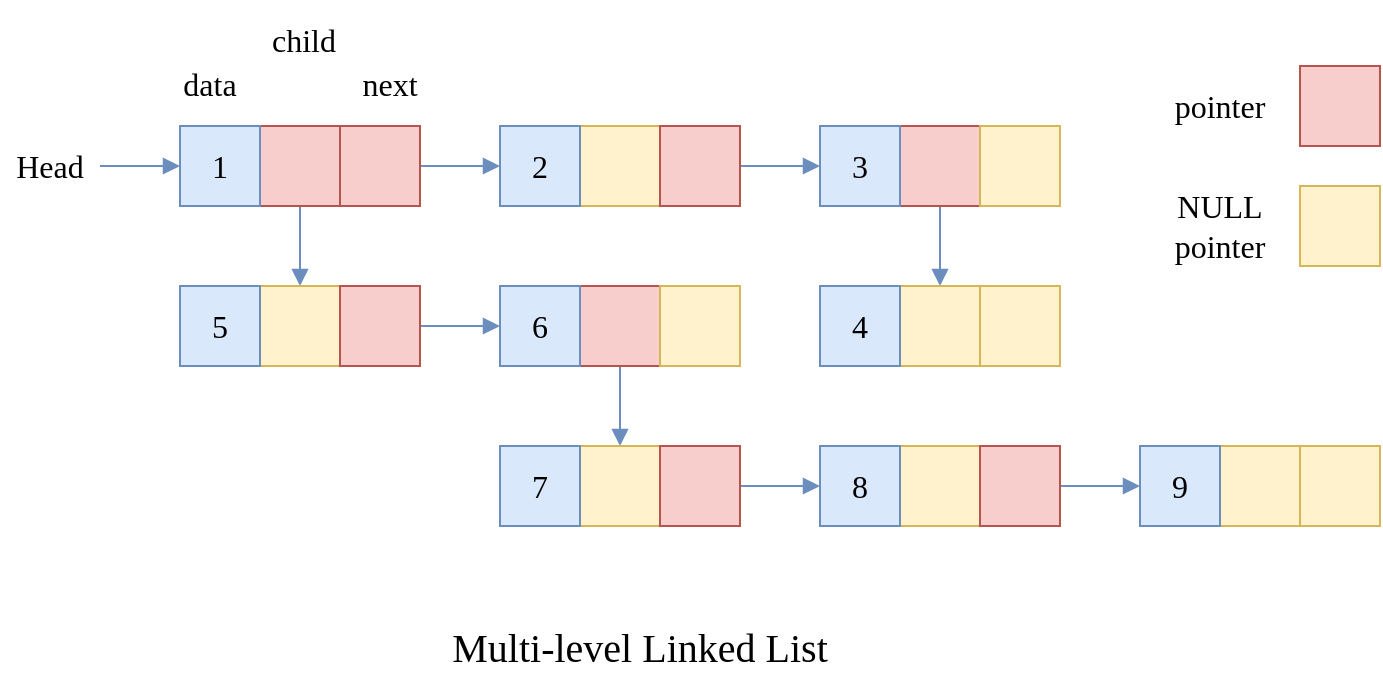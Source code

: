 <mxfile version="24.2.5" type="device">
  <diagram name="Page-1" id="G8ZvJWXJsHYqm7BaVf0D">
    <mxGraphModel dx="1420" dy="821" grid="1" gridSize="10" guides="1" tooltips="1" connect="1" arrows="1" fold="1" page="1" pageScale="1" pageWidth="850" pageHeight="1100" math="0" shadow="0">
      <root>
        <mxCell id="0" />
        <mxCell id="1" parent="0" />
        <mxCell id="Y1ht0l0qpF1LJEd9NI-s-20" value="child" style="text;html=1;align=center;verticalAlign=middle;whiteSpace=wrap;rounded=0;fontFamily=Ubuntu;fontSize=16;fontStyle=0;" parent="1" vertex="1">
          <mxGeometry x="317" y="177" width="50" height="40" as="geometry" />
        </mxCell>
        <mxCell id="6nbiD8FfBm9z2fzWC2GB-10" value="Multi-level Linked List" style="text;html=1;align=center;verticalAlign=middle;whiteSpace=wrap;rounded=0;fontFamily=Ubuntu;fontSize=20;fontStyle=0;" parent="1" vertex="1">
          <mxGeometry x="400" y="480" width="220" height="40" as="geometry" />
        </mxCell>
        <mxCell id="0Mc5ShmmSgY_8YMRMMed-91" style="edgeStyle=orthogonalEdgeStyle;rounded=1;orthogonalLoop=1;jettySize=auto;html=1;entryX=0.5;entryY=0;entryDx=0;entryDy=0;shadow=0;strokeColor=#6c8ebf;strokeWidth=1;fontFamily=Ubuntu;fontSize=14;fontStyle=0;endArrow=block;endFill=1;fillColor=#dae8fc;" parent="1" source="0Mc5ShmmSgY_8YMRMMed-43" target="0Mc5ShmmSgY_8YMRMMed-85" edge="1">
          <mxGeometry relative="1" as="geometry" />
        </mxCell>
        <mxCell id="0Mc5ShmmSgY_8YMRMMed-43" value="" style="rounded=0;whiteSpace=wrap;html=1;shadow=0;strokeColor=#b85450;strokeWidth=1;fontFamily=Ubuntu;fontSize=16;fontStyle=0;fillColor=#f8cecc;" parent="1" vertex="1">
          <mxGeometry x="320" y="240" width="40" height="40" as="geometry" />
        </mxCell>
        <mxCell id="0Mc5ShmmSgY_8YMRMMed-52" value="1" style="rounded=0;whiteSpace=wrap;html=1;shadow=0;strokeColor=#6c8ebf;strokeWidth=1;fontFamily=Ubuntu;fontSize=16;fontStyle=0;fillColor=#dae8fc;" parent="1" vertex="1">
          <mxGeometry x="280" y="240" width="40" height="40" as="geometry" />
        </mxCell>
        <mxCell id="0Mc5ShmmSgY_8YMRMMed-92" style="edgeStyle=orthogonalEdgeStyle;rounded=1;orthogonalLoop=1;jettySize=auto;html=1;entryX=0;entryY=0.5;entryDx=0;entryDy=0;shadow=0;strokeColor=#6c8ebf;strokeWidth=1;fontFamily=Ubuntu;fontSize=14;fontStyle=0;endArrow=block;endFill=1;fillColor=#dae8fc;" parent="1" source="0Mc5ShmmSgY_8YMRMMed-72" target="0Mc5ShmmSgY_8YMRMMed-75" edge="1">
          <mxGeometry relative="1" as="geometry" />
        </mxCell>
        <mxCell id="0Mc5ShmmSgY_8YMRMMed-72" value="" style="rounded=0;whiteSpace=wrap;html=1;shadow=0;strokeColor=#b85450;strokeWidth=1;fontFamily=Ubuntu;fontSize=16;fontStyle=0;fillColor=#f8cecc;" parent="1" vertex="1">
          <mxGeometry x="360" y="240" width="40" height="40" as="geometry" />
        </mxCell>
        <mxCell id="0Mc5ShmmSgY_8YMRMMed-74" value="" style="rounded=0;whiteSpace=wrap;html=1;shadow=0;strokeColor=#d6b656;strokeWidth=1;fontFamily=Ubuntu;fontSize=16;fontStyle=0;fillColor=#fff2cc;" parent="1" vertex="1">
          <mxGeometry x="480" y="240" width="40" height="40" as="geometry" />
        </mxCell>
        <mxCell id="0Mc5ShmmSgY_8YMRMMed-75" value="2" style="rounded=0;whiteSpace=wrap;html=1;shadow=0;strokeColor=#6c8ebf;strokeWidth=1;fontFamily=Ubuntu;fontSize=16;fontStyle=0;fillColor=#dae8fc;" parent="1" vertex="1">
          <mxGeometry x="440" y="240" width="40" height="40" as="geometry" />
        </mxCell>
        <mxCell id="0Mc5ShmmSgY_8YMRMMed-80" style="edgeStyle=orthogonalEdgeStyle;rounded=1;orthogonalLoop=1;jettySize=auto;html=1;entryX=0;entryY=0.5;entryDx=0;entryDy=0;shadow=0;strokeColor=#6c8ebf;strokeWidth=1;fontFamily=Ubuntu;fontSize=14;fontStyle=0;endArrow=block;endFill=1;fillColor=#dae8fc;" parent="1" source="0Mc5ShmmSgY_8YMRMMed-76" target="0Mc5ShmmSgY_8YMRMMed-78" edge="1">
          <mxGeometry relative="1" as="geometry" />
        </mxCell>
        <mxCell id="0Mc5ShmmSgY_8YMRMMed-76" value="" style="rounded=0;whiteSpace=wrap;html=1;shadow=0;strokeColor=#b85450;strokeWidth=1;fontFamily=Ubuntu;fontSize=16;fontStyle=0;fillColor=#f8cecc;" parent="1" vertex="1">
          <mxGeometry x="520" y="240" width="40" height="40" as="geometry" />
        </mxCell>
        <mxCell id="0Mc5ShmmSgY_8YMRMMed-84" style="edgeStyle=orthogonalEdgeStyle;rounded=1;orthogonalLoop=1;jettySize=auto;html=1;entryX=0.5;entryY=0;entryDx=0;entryDy=0;shadow=0;strokeColor=#6c8ebf;strokeWidth=1;fontFamily=Ubuntu;fontSize=14;fontStyle=0;endArrow=block;endFill=1;fillColor=#dae8fc;" parent="1" source="0Mc5ShmmSgY_8YMRMMed-77" target="0Mc5ShmmSgY_8YMRMMed-81" edge="1">
          <mxGeometry relative="1" as="geometry" />
        </mxCell>
        <mxCell id="0Mc5ShmmSgY_8YMRMMed-77" value="" style="rounded=0;whiteSpace=wrap;html=1;shadow=0;strokeColor=#b85450;strokeWidth=1;fontFamily=Ubuntu;fontSize=16;fontStyle=0;fillColor=#f8cecc;" parent="1" vertex="1">
          <mxGeometry x="640" y="240" width="40" height="40" as="geometry" />
        </mxCell>
        <mxCell id="0Mc5ShmmSgY_8YMRMMed-78" value="3" style="rounded=0;whiteSpace=wrap;html=1;shadow=0;strokeColor=#6c8ebf;strokeWidth=1;fontFamily=Ubuntu;fontSize=16;fontStyle=0;fillColor=#dae8fc;" parent="1" vertex="1">
          <mxGeometry x="600" y="240" width="40" height="40" as="geometry" />
        </mxCell>
        <mxCell id="0Mc5ShmmSgY_8YMRMMed-79" value="" style="rounded=0;whiteSpace=wrap;html=1;shadow=0;strokeColor=#d6b656;strokeWidth=1;fontFamily=Ubuntu;fontSize=16;fontStyle=0;fillColor=#fff2cc;" parent="1" vertex="1">
          <mxGeometry x="680" y="240" width="40" height="40" as="geometry" />
        </mxCell>
        <mxCell id="0Mc5ShmmSgY_8YMRMMed-81" value="" style="rounded=0;whiteSpace=wrap;html=1;shadow=0;strokeColor=#d6b656;strokeWidth=1;fontFamily=Ubuntu;fontSize=16;fontStyle=0;fillColor=#fff2cc;" parent="1" vertex="1">
          <mxGeometry x="640" y="320" width="40" height="40" as="geometry" />
        </mxCell>
        <mxCell id="0Mc5ShmmSgY_8YMRMMed-82" value="4" style="rounded=0;whiteSpace=wrap;html=1;shadow=0;strokeColor=#6c8ebf;strokeWidth=1;fontFamily=Ubuntu;fontSize=16;fontStyle=0;fillColor=#dae8fc;" parent="1" vertex="1">
          <mxGeometry x="600" y="320" width="40" height="40" as="geometry" />
        </mxCell>
        <mxCell id="0Mc5ShmmSgY_8YMRMMed-83" value="" style="rounded=0;whiteSpace=wrap;html=1;shadow=0;strokeColor=#d6b656;strokeWidth=1;fontFamily=Ubuntu;fontSize=16;fontStyle=0;fillColor=#fff2cc;" parent="1" vertex="1">
          <mxGeometry x="680" y="320" width="40" height="40" as="geometry" />
        </mxCell>
        <mxCell id="0Mc5ShmmSgY_8YMRMMed-85" value="" style="rounded=0;whiteSpace=wrap;html=1;shadow=0;strokeColor=#d6b656;strokeWidth=1;fontFamily=Ubuntu;fontSize=16;fontStyle=0;fillColor=#fff2cc;" parent="1" vertex="1">
          <mxGeometry x="320" y="320" width="40" height="40" as="geometry" />
        </mxCell>
        <mxCell id="0Mc5ShmmSgY_8YMRMMed-86" value="5" style="rounded=0;whiteSpace=wrap;html=1;shadow=0;strokeColor=#6c8ebf;strokeWidth=1;fontFamily=Ubuntu;fontSize=16;fontStyle=0;fillColor=#dae8fc;" parent="1" vertex="1">
          <mxGeometry x="280" y="320" width="40" height="40" as="geometry" />
        </mxCell>
        <mxCell id="0Mc5ShmmSgY_8YMRMMed-93" style="edgeStyle=orthogonalEdgeStyle;rounded=1;orthogonalLoop=1;jettySize=auto;html=1;shadow=0;strokeColor=#6c8ebf;strokeWidth=1;fontFamily=Ubuntu;fontSize=14;fontStyle=0;endArrow=block;endFill=1;fillColor=#dae8fc;" parent="1" source="0Mc5ShmmSgY_8YMRMMed-87" target="0Mc5ShmmSgY_8YMRMMed-89" edge="1">
          <mxGeometry relative="1" as="geometry" />
        </mxCell>
        <mxCell id="0Mc5ShmmSgY_8YMRMMed-87" value="" style="rounded=0;whiteSpace=wrap;html=1;shadow=0;strokeColor=#b85450;strokeWidth=1;fontFamily=Ubuntu;fontSize=16;fontStyle=0;fillColor=#f8cecc;" parent="1" vertex="1">
          <mxGeometry x="360" y="320" width="40" height="40" as="geometry" />
        </mxCell>
        <mxCell id="0Mc5ShmmSgY_8YMRMMed-97" style="edgeStyle=orthogonalEdgeStyle;rounded=1;orthogonalLoop=1;jettySize=auto;html=1;shadow=0;strokeColor=#6c8ebf;strokeWidth=1;fontFamily=Ubuntu;fontSize=14;fontStyle=0;endArrow=block;endFill=1;fillColor=#dae8fc;" parent="1" source="0Mc5ShmmSgY_8YMRMMed-88" target="0Mc5ShmmSgY_8YMRMMed-94" edge="1">
          <mxGeometry relative="1" as="geometry" />
        </mxCell>
        <mxCell id="0Mc5ShmmSgY_8YMRMMed-88" value="" style="rounded=0;whiteSpace=wrap;html=1;shadow=0;strokeColor=#b85450;strokeWidth=1;fontFamily=Ubuntu;fontSize=16;fontStyle=0;fillColor=#f8cecc;" parent="1" vertex="1">
          <mxGeometry x="480" y="320" width="40" height="40" as="geometry" />
        </mxCell>
        <mxCell id="0Mc5ShmmSgY_8YMRMMed-89" value="6" style="rounded=0;whiteSpace=wrap;html=1;shadow=0;strokeColor=#6c8ebf;strokeWidth=1;fontFamily=Ubuntu;fontSize=16;fontStyle=0;fillColor=#dae8fc;" parent="1" vertex="1">
          <mxGeometry x="440" y="320" width="40" height="40" as="geometry" />
        </mxCell>
        <mxCell id="0Mc5ShmmSgY_8YMRMMed-90" value="" style="rounded=0;whiteSpace=wrap;html=1;shadow=0;strokeColor=#d6b656;strokeWidth=1;fontFamily=Ubuntu;fontSize=16;fontStyle=0;fillColor=#fff2cc;" parent="1" vertex="1">
          <mxGeometry x="520" y="320" width="40" height="40" as="geometry" />
        </mxCell>
        <mxCell id="0Mc5ShmmSgY_8YMRMMed-94" value="" style="rounded=0;whiteSpace=wrap;html=1;shadow=0;strokeColor=#d6b656;strokeWidth=1;fontFamily=Ubuntu;fontSize=16;fontStyle=0;fillColor=#fff2cc;" parent="1" vertex="1">
          <mxGeometry x="480" y="400" width="40" height="40" as="geometry" />
        </mxCell>
        <mxCell id="0Mc5ShmmSgY_8YMRMMed-95" value="7" style="rounded=0;whiteSpace=wrap;html=1;shadow=0;strokeColor=#6c8ebf;strokeWidth=1;fontFamily=Ubuntu;fontSize=16;fontStyle=0;fillColor=#dae8fc;" parent="1" vertex="1">
          <mxGeometry x="440" y="400" width="40" height="40" as="geometry" />
        </mxCell>
        <mxCell id="0Mc5ShmmSgY_8YMRMMed-106" style="edgeStyle=orthogonalEdgeStyle;rounded=1;orthogonalLoop=1;jettySize=auto;html=1;entryX=0;entryY=0.5;entryDx=0;entryDy=0;shadow=0;strokeColor=#6c8ebf;strokeWidth=1;fontFamily=Ubuntu;fontSize=14;fontStyle=0;endArrow=block;endFill=1;fillColor=#dae8fc;" parent="1" source="0Mc5ShmmSgY_8YMRMMed-96" target="0Mc5ShmmSgY_8YMRMMed-101" edge="1">
          <mxGeometry relative="1" as="geometry" />
        </mxCell>
        <mxCell id="0Mc5ShmmSgY_8YMRMMed-96" value="" style="rounded=0;whiteSpace=wrap;html=1;shadow=0;strokeColor=#b85450;strokeWidth=1;fontFamily=Ubuntu;fontSize=16;fontStyle=0;fillColor=#f8cecc;" parent="1" vertex="1">
          <mxGeometry x="520" y="400" width="40" height="40" as="geometry" />
        </mxCell>
        <mxCell id="0Mc5ShmmSgY_8YMRMMed-98" value="next" style="text;html=1;align=center;verticalAlign=middle;whiteSpace=wrap;rounded=0;fontFamily=Ubuntu;fontSize=16;fontStyle=0;" parent="1" vertex="1">
          <mxGeometry x="365" y="199" width="40" height="40" as="geometry" />
        </mxCell>
        <mxCell id="0Mc5ShmmSgY_8YMRMMed-99" value="data" style="text;html=1;align=center;verticalAlign=middle;whiteSpace=wrap;rounded=0;fontFamily=Ubuntu;fontSize=16;fontStyle=0;" parent="1" vertex="1">
          <mxGeometry x="270" y="199" width="50" height="40" as="geometry" />
        </mxCell>
        <mxCell id="0Mc5ShmmSgY_8YMRMMed-100" value="" style="rounded=0;whiteSpace=wrap;html=1;shadow=0;strokeColor=#d6b656;strokeWidth=1;fontFamily=Ubuntu;fontSize=16;fontStyle=0;fillColor=#fff2cc;" parent="1" vertex="1">
          <mxGeometry x="640" y="400" width="40" height="40" as="geometry" />
        </mxCell>
        <mxCell id="0Mc5ShmmSgY_8YMRMMed-101" value="8" style="rounded=0;whiteSpace=wrap;html=1;shadow=0;strokeColor=#6c8ebf;strokeWidth=1;fontFamily=Ubuntu;fontSize=16;fontStyle=0;fillColor=#dae8fc;" parent="1" vertex="1">
          <mxGeometry x="600" y="400" width="40" height="40" as="geometry" />
        </mxCell>
        <mxCell id="0Mc5ShmmSgY_8YMRMMed-107" style="edgeStyle=orthogonalEdgeStyle;rounded=1;orthogonalLoop=1;jettySize=auto;html=1;entryX=0;entryY=0.5;entryDx=0;entryDy=0;shadow=0;strokeColor=#6c8ebf;strokeWidth=1;fontFamily=Ubuntu;fontSize=14;fontStyle=0;endArrow=block;endFill=1;fillColor=#dae8fc;" parent="1" source="0Mc5ShmmSgY_8YMRMMed-102" target="0Mc5ShmmSgY_8YMRMMed-104" edge="1">
          <mxGeometry relative="1" as="geometry" />
        </mxCell>
        <mxCell id="0Mc5ShmmSgY_8YMRMMed-102" value="" style="rounded=0;whiteSpace=wrap;html=1;shadow=0;strokeColor=#b85450;strokeWidth=1;fontFamily=Ubuntu;fontSize=16;fontStyle=0;fillColor=#f8cecc;" parent="1" vertex="1">
          <mxGeometry x="680" y="400" width="40" height="40" as="geometry" />
        </mxCell>
        <mxCell id="0Mc5ShmmSgY_8YMRMMed-103" value="" style="rounded=0;whiteSpace=wrap;html=1;shadow=0;strokeColor=#d6b656;strokeWidth=1;fontFamily=Ubuntu;fontSize=16;fontStyle=0;fillColor=#fff2cc;" parent="1" vertex="1">
          <mxGeometry x="800" y="400" width="40" height="40" as="geometry" />
        </mxCell>
        <mxCell id="0Mc5ShmmSgY_8YMRMMed-104" value="9" style="rounded=0;whiteSpace=wrap;html=1;shadow=0;strokeColor=#6c8ebf;strokeWidth=1;fontFamily=Ubuntu;fontSize=16;fontStyle=0;fillColor=#dae8fc;" parent="1" vertex="1">
          <mxGeometry x="760" y="400" width="40" height="40" as="geometry" />
        </mxCell>
        <mxCell id="0Mc5ShmmSgY_8YMRMMed-105" value="" style="rounded=0;whiteSpace=wrap;html=1;shadow=0;strokeColor=#d6b656;strokeWidth=1;fontFamily=Ubuntu;fontSize=16;fontStyle=0;fillColor=#fff2cc;" parent="1" vertex="1">
          <mxGeometry x="840" y="400" width="40" height="40" as="geometry" />
        </mxCell>
        <mxCell id="0Mc5ShmmSgY_8YMRMMed-108" value="" style="rounded=0;whiteSpace=wrap;html=1;shadow=0;strokeColor=#b85450;strokeWidth=1;fontFamily=Ubuntu;fontSize=16;fontStyle=0;fillColor=#f8cecc;" parent="1" vertex="1">
          <mxGeometry x="840" y="210" width="40" height="40" as="geometry" />
        </mxCell>
        <mxCell id="0Mc5ShmmSgY_8YMRMMed-109" value="" style="rounded=0;whiteSpace=wrap;html=1;shadow=0;strokeColor=#d6b656;strokeWidth=1;fontFamily=Ubuntu;fontSize=16;fontStyle=0;fillColor=#fff2cc;" parent="1" vertex="1">
          <mxGeometry x="840" y="270" width="40" height="40" as="geometry" />
        </mxCell>
        <mxCell id="0Mc5ShmmSgY_8YMRMMed-111" value="pointer" style="text;html=1;align=center;verticalAlign=middle;whiteSpace=wrap;rounded=0;fontFamily=Ubuntu;fontSize=16;fontStyle=0;" parent="1" vertex="1">
          <mxGeometry x="760" y="210" width="80" height="40" as="geometry" />
        </mxCell>
        <mxCell id="0Mc5ShmmSgY_8YMRMMed-112" value="NULL pointer" style="text;html=1;align=center;verticalAlign=middle;whiteSpace=wrap;rounded=0;fontFamily=Ubuntu;fontSize=16;fontStyle=0;" parent="1" vertex="1">
          <mxGeometry x="760" y="270" width="80" height="40" as="geometry" />
        </mxCell>
        <mxCell id="0Mc5ShmmSgY_8YMRMMed-114" style="edgeStyle=orthogonalEdgeStyle;rounded=1;orthogonalLoop=1;jettySize=auto;html=1;shadow=0;strokeColor=#6c8ebf;strokeWidth=1;fontFamily=Ubuntu;fontSize=14;fontStyle=0;endArrow=block;endFill=1;fillColor=#dae8fc;" parent="1" source="0Mc5ShmmSgY_8YMRMMed-113" target="0Mc5ShmmSgY_8YMRMMed-52" edge="1">
          <mxGeometry relative="1" as="geometry" />
        </mxCell>
        <mxCell id="0Mc5ShmmSgY_8YMRMMed-113" value="Head" style="text;html=1;align=center;verticalAlign=middle;whiteSpace=wrap;rounded=0;fontFamily=Ubuntu;fontSize=16;fontStyle=0;" parent="1" vertex="1">
          <mxGeometry x="190" y="240" width="50" height="40" as="geometry" />
        </mxCell>
      </root>
    </mxGraphModel>
  </diagram>
</mxfile>
